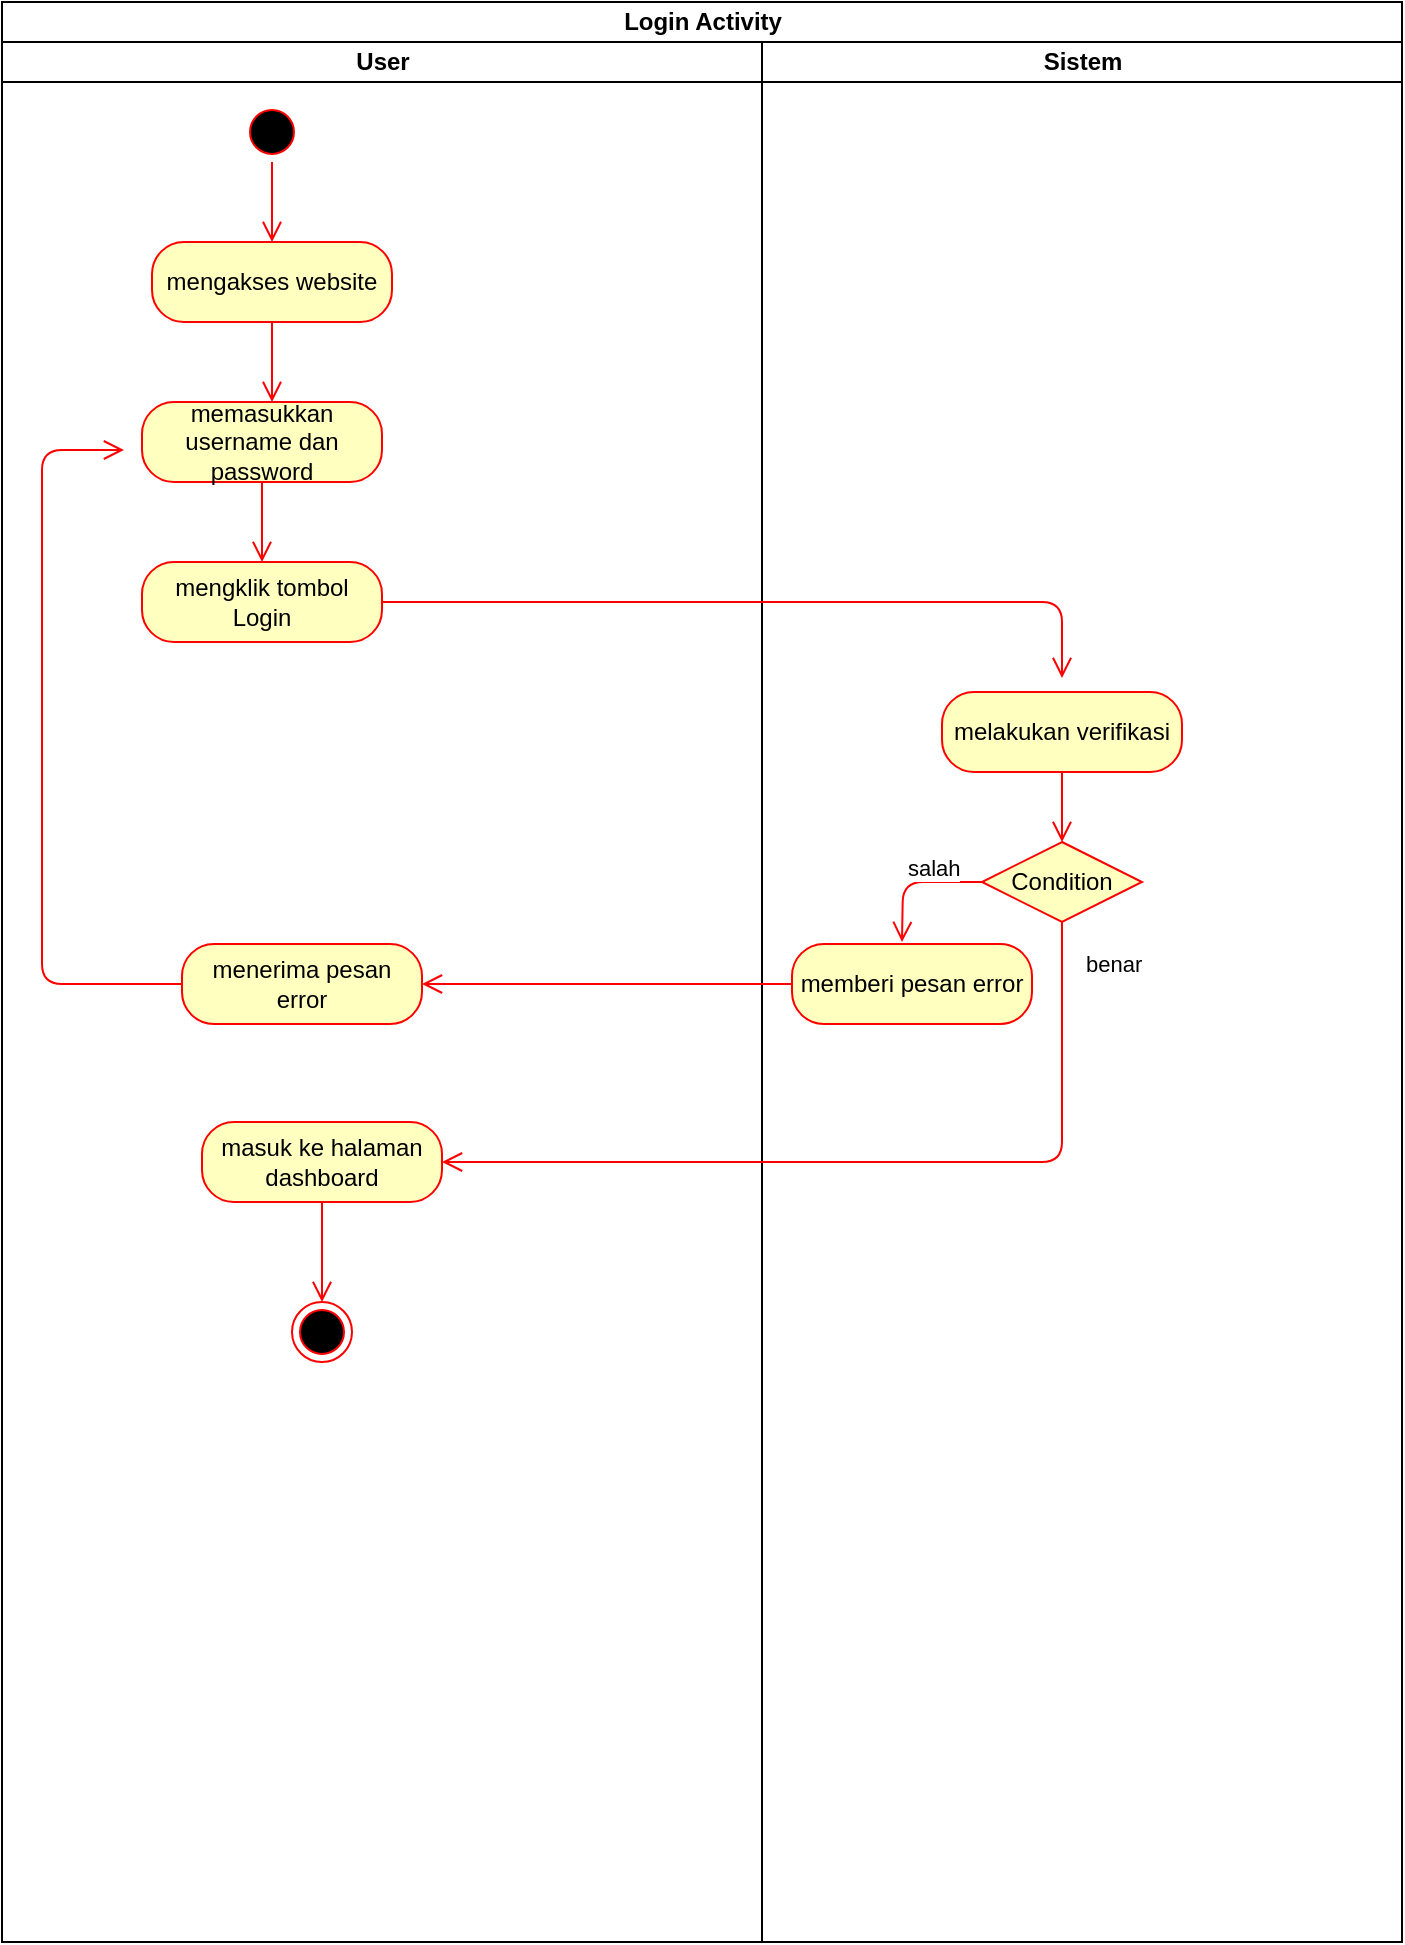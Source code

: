 <mxfile version="10.9.8" type="device"><diagram id="daq8eiLRoNK0rg7QigqB" name="Page-1"><mxGraphModel dx="868" dy="435" grid="1" gridSize="10" guides="1" tooltips="1" connect="1" arrows="1" fold="1" page="1" pageScale="1" pageWidth="827" pageHeight="1169" math="0" shadow="0"><root><mxCell id="0"/><mxCell id="1" parent="0"/><mxCell id="wMrzQ9i5Yjg6TsxoMLH2-11" value="Login Activity" style="swimlane;html=1;childLayout=stackLayout;resizeParent=1;resizeParentMax=0;startSize=20;" parent="1" vertex="1"><mxGeometry x="80" y="40" width="700" height="970" as="geometry"/></mxCell><mxCell id="wMrzQ9i5Yjg6TsxoMLH2-12" value="User" style="swimlane;html=1;startSize=20;" parent="wMrzQ9i5Yjg6TsxoMLH2-11" vertex="1"><mxGeometry y="20" width="380" height="950" as="geometry"/></mxCell><mxCell id="wMrzQ9i5Yjg6TsxoMLH2-16" value="" style="ellipse;html=1;shape=startState;fillColor=#000000;strokeColor=#ff0000;" parent="wMrzQ9i5Yjg6TsxoMLH2-12" vertex="1"><mxGeometry x="120" y="30" width="30" height="30" as="geometry"/></mxCell><mxCell id="wMrzQ9i5Yjg6TsxoMLH2-17" value="" style="edgeStyle=orthogonalEdgeStyle;html=1;verticalAlign=bottom;endArrow=open;endSize=8;strokeColor=#ff0000;" parent="wMrzQ9i5Yjg6TsxoMLH2-12" source="wMrzQ9i5Yjg6TsxoMLH2-16" edge="1"><mxGeometry relative="1" as="geometry"><mxPoint x="135" y="100" as="targetPoint"/></mxGeometry></mxCell><mxCell id="wMrzQ9i5Yjg6TsxoMLH2-21" value="mengakses website" style="rounded=1;whiteSpace=wrap;html=1;arcSize=40;fontColor=#000000;fillColor=#ffffc0;strokeColor=#ff0000;" parent="wMrzQ9i5Yjg6TsxoMLH2-12" vertex="1"><mxGeometry x="75" y="100" width="120" height="40" as="geometry"/></mxCell><mxCell id="wMrzQ9i5Yjg6TsxoMLH2-22" value="" style="edgeStyle=orthogonalEdgeStyle;html=1;verticalAlign=bottom;endArrow=open;endSize=8;strokeColor=#ff0000;" parent="wMrzQ9i5Yjg6TsxoMLH2-12" source="wMrzQ9i5Yjg6TsxoMLH2-21" edge="1"><mxGeometry relative="1" as="geometry"><mxPoint x="135" y="180" as="targetPoint"/></mxGeometry></mxCell><mxCell id="wMrzQ9i5Yjg6TsxoMLH2-23" value="memasukkan username dan password" style="rounded=1;whiteSpace=wrap;html=1;arcSize=40;fontColor=#000000;fillColor=#ffffc0;strokeColor=#ff0000;" parent="wMrzQ9i5Yjg6TsxoMLH2-12" vertex="1"><mxGeometry x="70" y="180" width="120" height="40" as="geometry"/></mxCell><mxCell id="wMrzQ9i5Yjg6TsxoMLH2-24" value="" style="edgeStyle=orthogonalEdgeStyle;html=1;verticalAlign=bottom;endArrow=open;endSize=8;strokeColor=#ff0000;" parent="wMrzQ9i5Yjg6TsxoMLH2-12" source="wMrzQ9i5Yjg6TsxoMLH2-23" edge="1"><mxGeometry relative="1" as="geometry"><mxPoint x="130" y="260" as="targetPoint"/></mxGeometry></mxCell><mxCell id="wMrzQ9i5Yjg6TsxoMLH2-25" value="mengklik tombol Login" style="rounded=1;whiteSpace=wrap;html=1;arcSize=40;fontColor=#000000;fillColor=#ffffc0;strokeColor=#ff0000;" parent="wMrzQ9i5Yjg6TsxoMLH2-12" vertex="1"><mxGeometry x="70" y="260" width="120" height="40" as="geometry"/></mxCell><mxCell id="wMrzQ9i5Yjg6TsxoMLH2-38" value="menerima pesan error" style="rounded=1;whiteSpace=wrap;html=1;arcSize=40;fontColor=#000000;fillColor=#ffffc0;strokeColor=#ff0000;" parent="wMrzQ9i5Yjg6TsxoMLH2-12" vertex="1"><mxGeometry x="90" y="451" width="120" height="40" as="geometry"/></mxCell><mxCell id="wMrzQ9i5Yjg6TsxoMLH2-39" value="" style="edgeStyle=orthogonalEdgeStyle;html=1;verticalAlign=bottom;endArrow=open;endSize=8;strokeColor=#ff0000;entryX=-0.075;entryY=0.6;entryDx=0;entryDy=0;entryPerimeter=0;" parent="wMrzQ9i5Yjg6TsxoMLH2-12" source="wMrzQ9i5Yjg6TsxoMLH2-38" target="wMrzQ9i5Yjg6TsxoMLH2-23" edge="1"><mxGeometry relative="1" as="geometry"><mxPoint x="20" y="200" as="targetPoint"/><Array as="points"><mxPoint x="20" y="471"/><mxPoint x="20" y="204"/></Array></mxGeometry></mxCell><mxCell id="wMrzQ9i5Yjg6TsxoMLH2-40" value="masuk ke halaman dashboard" style="rounded=1;whiteSpace=wrap;html=1;arcSize=40;fontColor=#000000;fillColor=#ffffc0;strokeColor=#ff0000;" parent="wMrzQ9i5Yjg6TsxoMLH2-12" vertex="1"><mxGeometry x="100" y="540" width="120" height="40" as="geometry"/></mxCell><mxCell id="wMrzQ9i5Yjg6TsxoMLH2-41" value="" style="edgeStyle=orthogonalEdgeStyle;html=1;verticalAlign=bottom;endArrow=open;endSize=8;strokeColor=#ff0000;" parent="wMrzQ9i5Yjg6TsxoMLH2-12" source="wMrzQ9i5Yjg6TsxoMLH2-40" target="wMrzQ9i5Yjg6TsxoMLH2-42" edge="1"><mxGeometry relative="1" as="geometry"><mxPoint x="160" y="640" as="targetPoint"/></mxGeometry></mxCell><mxCell id="wMrzQ9i5Yjg6TsxoMLH2-42" value="" style="ellipse;html=1;shape=endState;fillColor=#000000;strokeColor=#ff0000;" parent="wMrzQ9i5Yjg6TsxoMLH2-12" vertex="1"><mxGeometry x="145" y="630" width="30" height="30" as="geometry"/></mxCell><mxCell id="wMrzQ9i5Yjg6TsxoMLH2-13" value="Sistem" style="swimlane;html=1;startSize=20;" parent="wMrzQ9i5Yjg6TsxoMLH2-11" vertex="1"><mxGeometry x="380" y="20" width="320" height="950" as="geometry"/></mxCell><mxCell id="wMrzQ9i5Yjg6TsxoMLH2-29" value="melakukan verifikasi" style="rounded=1;whiteSpace=wrap;html=1;arcSize=40;fontColor=#000000;fillColor=#ffffc0;strokeColor=#ff0000;" parent="wMrzQ9i5Yjg6TsxoMLH2-13" vertex="1"><mxGeometry x="90" y="325" width="120" height="40" as="geometry"/></mxCell><mxCell id="wMrzQ9i5Yjg6TsxoMLH2-30" value="" style="edgeStyle=orthogonalEdgeStyle;html=1;verticalAlign=bottom;endArrow=open;endSize=8;strokeColor=#ff0000;" parent="wMrzQ9i5Yjg6TsxoMLH2-13" source="wMrzQ9i5Yjg6TsxoMLH2-29" edge="1"><mxGeometry relative="1" as="geometry"><mxPoint x="150" y="400" as="targetPoint"/></mxGeometry></mxCell><mxCell id="wMrzQ9i5Yjg6TsxoMLH2-33" value="Condition" style="rhombus;whiteSpace=wrap;html=1;fillColor=#ffffc0;strokeColor=#ff0000;" parent="wMrzQ9i5Yjg6TsxoMLH2-13" vertex="1"><mxGeometry x="110" y="400" width="80" height="40" as="geometry"/></mxCell><mxCell id="wMrzQ9i5Yjg6TsxoMLH2-35" value="salah" style="edgeStyle=orthogonalEdgeStyle;html=1;align=left;verticalAlign=top;endArrow=open;endSize=8;strokeColor=#ff0000;" parent="wMrzQ9i5Yjg6TsxoMLH2-13" source="wMrzQ9i5Yjg6TsxoMLH2-33" edge="1"><mxGeometry x="0.143" y="-20" relative="1" as="geometry"><mxPoint x="70" y="450" as="targetPoint"/><mxPoint x="20" y="-20" as="offset"/></mxGeometry></mxCell><mxCell id="wMrzQ9i5Yjg6TsxoMLH2-36" value="memberi pesan error" style="rounded=1;whiteSpace=wrap;html=1;arcSize=40;fontColor=#000000;fillColor=#ffffc0;strokeColor=#ff0000;" parent="wMrzQ9i5Yjg6TsxoMLH2-13" vertex="1"><mxGeometry x="15" y="451" width="120" height="40" as="geometry"/></mxCell><mxCell id="wMrzQ9i5Yjg6TsxoMLH2-37" value="" style="edgeStyle=orthogonalEdgeStyle;html=1;verticalAlign=bottom;endArrow=open;endSize=8;strokeColor=#ff0000;" parent="wMrzQ9i5Yjg6TsxoMLH2-13" source="wMrzQ9i5Yjg6TsxoMLH2-36" edge="1"><mxGeometry relative="1" as="geometry"><mxPoint x="-170" y="471" as="targetPoint"/></mxGeometry></mxCell><mxCell id="wMrzQ9i5Yjg6TsxoMLH2-26" value="" style="edgeStyle=orthogonalEdgeStyle;html=1;verticalAlign=bottom;endArrow=open;endSize=8;strokeColor=#ff0000;entryX=0.5;entryY=-0.175;entryDx=0;entryDy=0;entryPerimeter=0;" parent="wMrzQ9i5Yjg6TsxoMLH2-11" source="wMrzQ9i5Yjg6TsxoMLH2-25" target="wMrzQ9i5Yjg6TsxoMLH2-29" edge="1"><mxGeometry relative="1" as="geometry"><mxPoint x="130" y="380" as="targetPoint"/></mxGeometry></mxCell><mxCell id="wMrzQ9i5Yjg6TsxoMLH2-34" value="benar" style="edgeStyle=orthogonalEdgeStyle;html=1;align=left;verticalAlign=bottom;endArrow=open;endSize=8;strokeColor=#ff0000;entryX=1;entryY=0.5;entryDx=0;entryDy=0;" parent="wMrzQ9i5Yjg6TsxoMLH2-11" source="wMrzQ9i5Yjg6TsxoMLH2-33" target="wMrzQ9i5Yjg6TsxoMLH2-40" edge="1"><mxGeometry x="-0.861" y="10" relative="1" as="geometry"><mxPoint x="310" y="620" as="targetPoint"/><Array as="points"><mxPoint x="530" y="580"/></Array><mxPoint as="offset"/></mxGeometry></mxCell></root></mxGraphModel></diagram></mxfile>